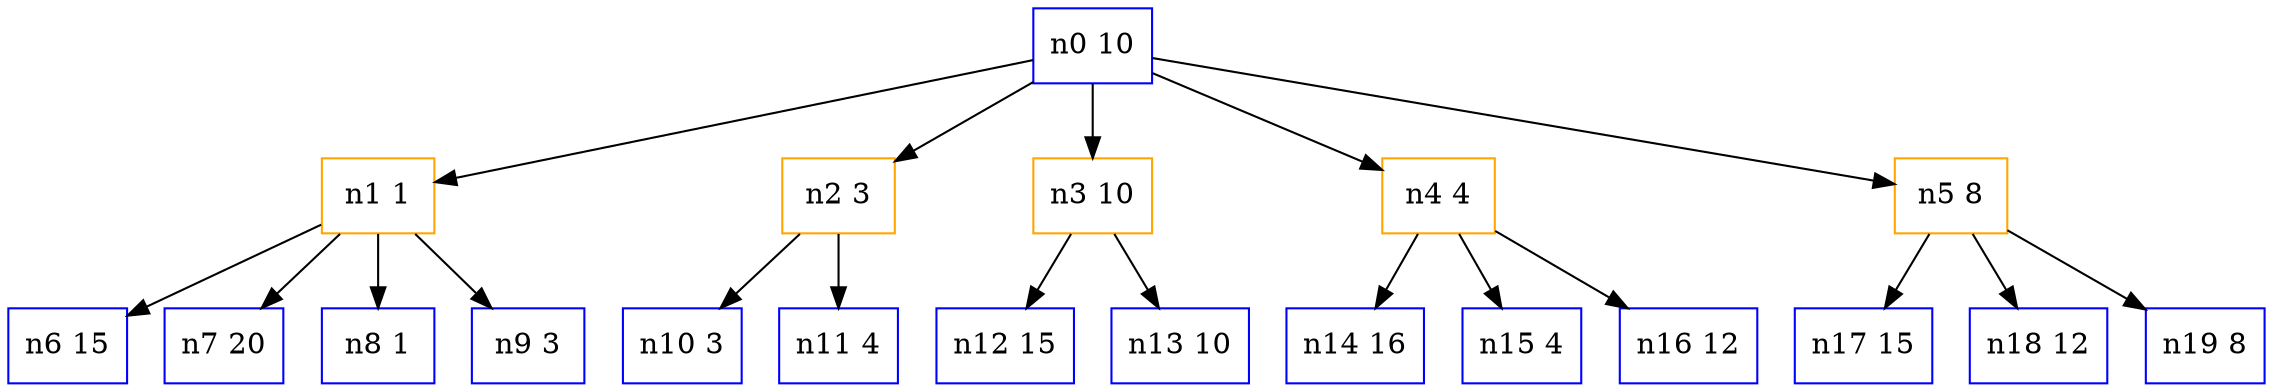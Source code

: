 digraph {
	node [shape=box]
	n0 [label="n0 10" color=blue]
	node [shape=box]
	n1 [label="n1 1" color=orange]
	n0 -> n1
	node [shape=box]
	n2 [label="n2 3" color=orange]
	n0 -> n2
	node [shape=box]
	n3 [label="n3 10" color=orange]
	n0 -> n3
	node [shape=box]
	n4 [label="n4 4" color=orange]
	n0 -> n4
	node [shape=box]
	n5 [label="n5 8" color=orange]
	n0 -> n5
	node [shape=box]
	n6 [label="n6 15" color=blue]
	n1 -> n6
	node [shape=box]
	n7 [label="n7 20" color=blue]
	n1 -> n7
	node [shape=box]
	n8 [label="n8 1" color=blue]
	n1 -> n8
	node [shape=box]
	n9 [label="n9 3" color=blue]
	n1 -> n9
	node [shape=box]
	n10 [label="n10 3" color=blue]
	n2 -> n10
	node [shape=box]
	n11 [label="n11 4" color=blue]
	n2 -> n11
	node [shape=box]
	n12 [label="n12 15" color=blue]
	n3 -> n12
	node [shape=box]
	n13 [label="n13 10" color=blue]
	n3 -> n13
	node [shape=box]
	n14 [label="n14 16" color=blue]
	n4 -> n14
	node [shape=box]
	n15 [label="n15 4" color=blue]
	n4 -> n15
	node [shape=box]
	n16 [label="n16 12" color=blue]
	n4 -> n16
	node [shape=box]
	n17 [label="n17 15" color=blue]
	n5 -> n17
	node [shape=box]
	n18 [label="n18 12" color=blue]
	n5 -> n18
	node [shape=box]
	n19 [label="n19 8" color=blue]
	n5 -> n19
	node [shape=box]
	n6 [label="n6 15" color=blue]
	node [shape=box]
	n7 [label="n7 20" color=blue]
	node [shape=box]
	n8 [label="n8 1" color=blue]
	node [shape=box]
	n9 [label="n9 3" color=blue]
	node [shape=box]
	n10 [label="n10 3" color=blue]
	node [shape=box]
	n11 [label="n11 4" color=blue]
	node [shape=box]
	n12 [label="n12 15" color=blue]
	node [shape=box]
	n13 [label="n13 10" color=blue]
	node [shape=box]
	n14 [label="n14 16" color=blue]
	node [shape=box]
	n15 [label="n15 4" color=blue]
	node [shape=box]
	n16 [label="n16 12" color=blue]
	node [shape=box]
	n17 [label="n17 15" color=blue]
	node [shape=box]
	n18 [label="n18 12" color=blue]
	node [shape=box]
	n19 [label="n19 8" color=blue]
}